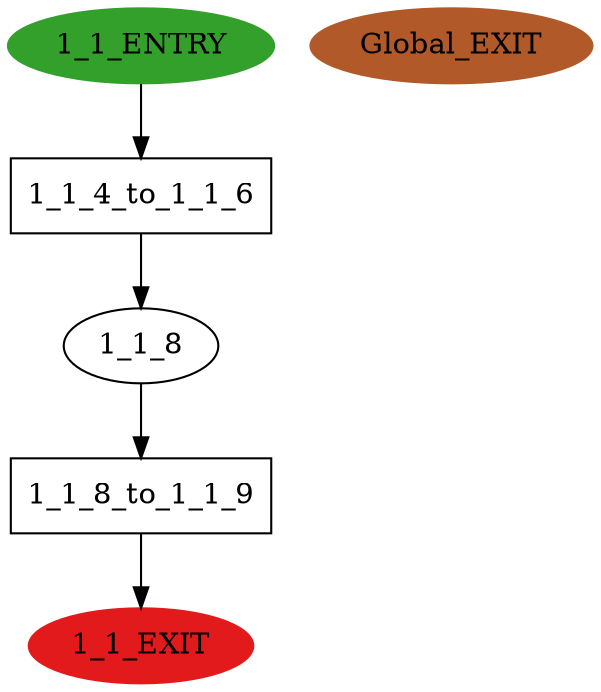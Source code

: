 digraph model { 
compound=true; 
node  [style="filled", colorscheme="paired12"];  "1_1_ENTRY" [shape=ellipse, color=4, style=filled];
  "Global_EXIT" [shape=ellipse, color=12, style=filled];
  "1_1_EXIT" [shape=ellipse, color=6, style=filled];
  "1_1_8" [shape=ellipse, style=""];
  "1_1_8_to_1_1_9" [shape=box, style=""];
  "1_1_8_to_1_1_9" [label="1_1_8_to_1_1_9\n"];
  "1_1_4_to_1_1_6" [shape=box, style=""];
  "1_1_4_to_1_1_6" [label="1_1_4_to_1_1_6\n"];
  "1_1_8" -> "1_1_8_to_1_1_9" [label="", arrowhead="normal"];
  "1_1_8_to_1_1_9" -> "1_1_EXIT" [label="", arrowhead="normal"];
  "1_1_ENTRY" -> "1_1_4_to_1_1_6" [label="", arrowhead="normal"];
  "1_1_4_to_1_1_6" -> "1_1_8" [label="", arrowhead="normal"];
}
